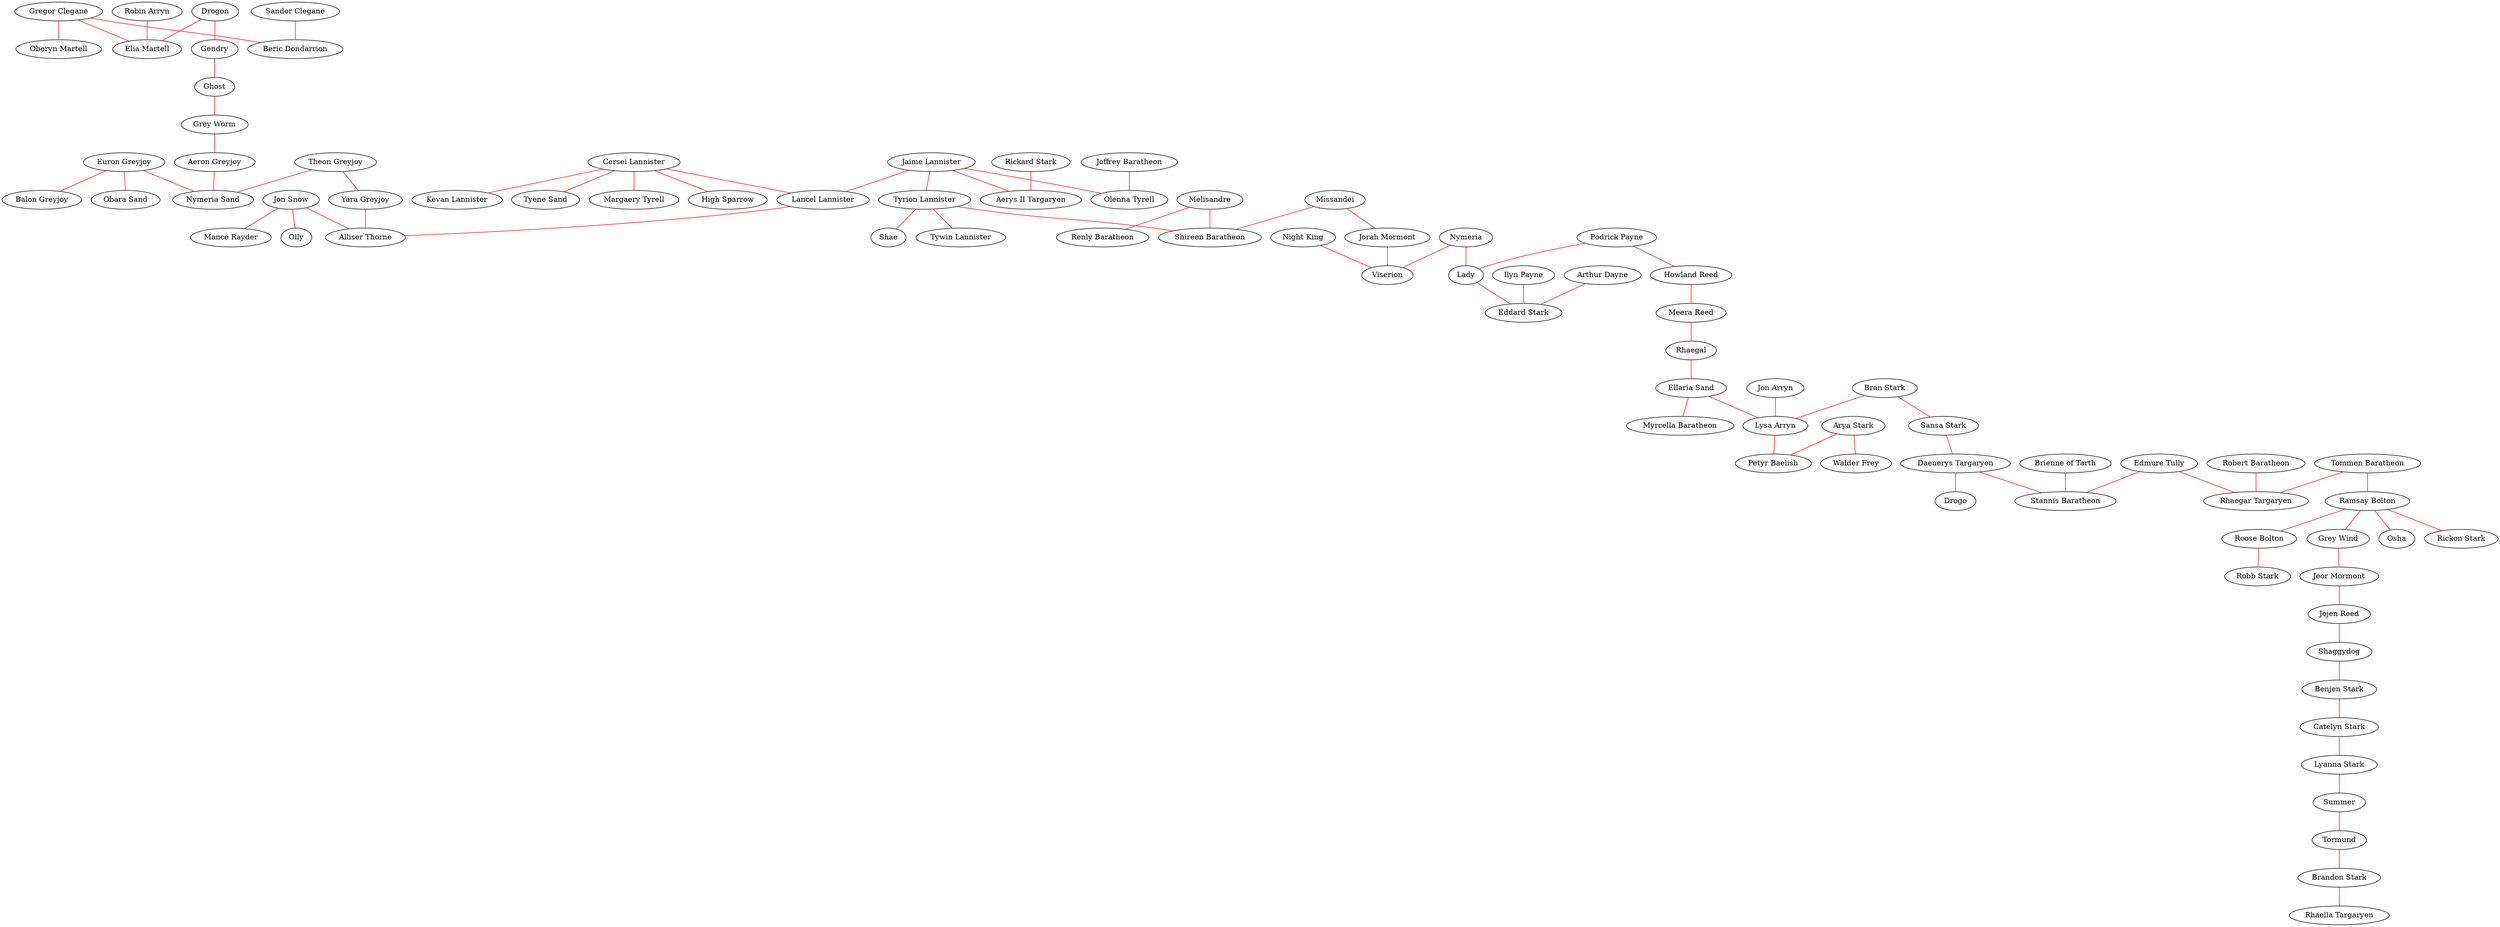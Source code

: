 strict graph "" {
	node [label="\N"];
	0	 [label="Robin Arryn"];
	53	 [label="Elia Martell"];
	0 -- 53	 [color=red];
	1	 [label="Gregor Clegane"];
	1 -- 53	 [color=red,
		edgetype=type1];
	54	 [label="Oberyn Martell"];
	1 -- 54	 [color=red,
		edgetype=type1];
	74	 [label="Beric Dondarrion"];
	1 -- 74	 [color=red,
		edgetype=type1];
	2	 [label="Sandor Clegane"];
	2 -- 74	 [color=red,
		edgetype=type1];
	3	 [label=Drogon];
	4	 [label=Gendry];
	3 -- 4	 [color=red];
	3 -- 53	 [color=red];
	5	 [label=Ghost];
	4 -- 5	 [color=red];
	6	 [label="Grey Worm"];
	5 -- 6	 [color=red];
	7	 [label="Aeron Greyjoy"];
	6 -- 7	 [color=red];
	60	 [label="Nymeria Sand"];
	7 -- 60	 [color=red];
	8	 [label="Euron Greyjoy"];
	46	 [label="Balon Greyjoy"];
	8 -- 46	 [color=red,
		edgetype=type1];
	8 -- 60	 [color=red,
		edgetype=type1];
	61	 [label="Obara Sand"];
	8 -- 61	 [color=red,
		edgetype=type1];
	9	 [label="Theon Greyjoy"];
	10	 [label="Yara Greyjoy"];
	9 -- 10	 [color=red];
	9 -- 60	 [color=red];
	73	 [label="Alliser Thorne"];
	10 -- 73	 [color=red];
	11	 [label="Jon Snow"];
	56	 [label=Olly];
	11 -- 56	 [color=red,
		edgetype=type1];
	58	 [label="Mance Rayder"];
	11 -- 58	 [color=red,
		edgetype=type1];
	11 -- 73	 [color=red,
		edgetype=type1];
	12	 [label="Cersei Lannister"];
	48	 [label="High Sparrow"];
	12 -- 48	 [color=red,
		edgetype=type1];
	50	 [label="Kevan Lannister"];
	12 -- 50	 [color=red,
		edgetype=type1];
	51	 [label="Lancel Lannister"];
	12 -- 51	 [color=red,
		edgetype=type1];
	62	 [label="Tyene Sand"];
	12 -- 62	 [color=red,
		edgetype=type1];
	81	 [label="Margaery Tyrell"];
	12 -- 81	 [color=red,
		edgetype=type1];
	13	 [label="Jaime Lannister"];
	14	 [label="Tyrion Lannister"];
	13 -- 14	 [color=red];
	13 -- 51	 [color=red];
	77	 [label="Aerys II Targaryen"];
	13 -- 77	 [color=red,
		edgetype=type1];
	83	 [label="Olenna Tyrell"];
	13 -- 83	 [color=red,
		edgetype=type1];
	38	 [label="Shireen Baratheon"];
	14 -- 38	 [color=red];
	52	 [label="Tywin Lannister"];
	14 -- 52	 [color=red,
		edgetype=type1];
	63	 [label=Shae];
	14 -- 63	 [color=red,
		edgetype=type1];
	15	 [label=Melisandre];
	15 -- 38	 [color=red,
		edgetype=type1];
	79	 [label="Renly Baratheon"];
	15 -- 79	 [color=red,
		edgetype=type1];
	16	 [label=Missandei];
	17	 [label="Jorah Mormont"];
	16 -- 17	 [color=red];
	16 -- 38	 [color=red];
	78	 [label=Viserion];
	17 -- 78	 [color=red];
	18	 [label="Night King"];
	18 -- 78	 [color=red,
		edgetype=type1];
	19	 [label=Nymeria];
	49	 [label=Lady];
	19 -- 49	 [color=red];
	19 -- 78	 [color=red];
	20	 [label="Ilyn Payne"];
	67	 [label="Eddard Stark"];
	20 -- 67	 [color=red,
		edgetype=type1];
	21	 [label="Podrick Payne"];
	22	 [label="Howland Reed"];
	21 -- 22	 [color=red];
	21 -- 49	 [color=red];
	23	 [label="Meera Reed"];
	22 -- 23	 [color=red];
	24	 [label=Rhaegal];
	23 -- 24	 [color=red];
	25	 [label="Ellaria Sand"];
	24 -- 25	 [color=red];
	33	 [label="Lysa Arryn"];
	25 -- 33	 [color=red];
	36	 [label="Myrcella Baratheon"];
	25 -- 36	 [color=red,
		edgetype=type1];
	26	 [label="Arya Stark"];
	34	 [label="Petyr Baelish"];
	26 -- 34	 [color=red,
		edgetype=type1];
	45	 [label="Walder Frey"];
	26 -- 45	 [color=red,
		edgetype=type1];
	27	 [label="Bran Stark"];
	28	 [label="Sansa Stark"];
	27 -- 28	 [color=red];
	27 -- 33	 [color=red];
	29	 [label="Daenerys Targaryen"];
	28 -- 29	 [color=red];
	39	 [label="Stannis Baratheon"];
	29 -- 39	 [color=red];
	44	 [label=Drogo];
	29 -- 44	 [color=red,
		edgetype=type1];
	30	 [label="Brienne of Tarth"];
	30 -- 39	 [color=red,
		edgetype=type1];
	31	 [label="Edmure Tully"];
	31 -- 39	 [color=red];
	76	 [label="Rhaegar Targaryen"];
	31 -- 76	 [color=red];
	32	 [label="Jon Arryn"];
	32 -- 33	 [color=red,
		edgetype=type1];
	33 -- 34	 [color=red,
		edgetype=type1];
	35	 [label="Joffrey Baratheon"];
	35 -- 83	 [color=red,
		edgetype=type1];
	37	 [label="Robert Baratheon"];
	37 -- 76	 [color=red,
		edgetype=type1];
	40	 [label="Tommen Baratheon"];
	41	 [label="Ramsay Bolton"];
	40 -- 41	 [color=red];
	40 -- 76	 [color=red];
	42	 [label="Roose Bolton"];
	41 -- 42	 [color=red,
		edgetype=type1];
	47	 [label="Grey Wind"];
	41 -- 47	 [color=red];
	57	 [label=Osha];
	41 -- 57	 [color=red,
		edgetype=type1];
	70	 [label="Rickon Stark"];
	41 -- 70	 [color=red,
		edgetype=type1];
	71	 [label="Robb Stark"];
	42 -- 71	 [color=red,
		edgetype=type1];
	43	 [label="Arthur Dayne"];
	43 -- 67	 [color=red,
		edgetype=type1];
	55	 [label="Jeor Mormont"];
	47 -- 55	 [color=red];
	49 -- 67	 [color=red,
		edgetype=type1];
	51 -- 73	 [color=red];
	59	 [label="Jojen Reed"];
	55 -- 59	 [color=red];
	64	 [label=Shaggydog];
	59 -- 64	 [color=red];
	65	 [label="Benjen Stark"];
	64 -- 65	 [color=red];
	66	 [label="Catelyn Stark"];
	65 -- 66	 [color=red];
	68	 [label="Lyanna Stark"];
	66 -- 68	 [color=red];
	72	 [label=Summer];
	68 -- 72	 [color=red];
	69	 [label="Rickard Stark"];
	69 -- 77	 [color=red,
		edgetype=type1];
	75	 [label=Tormund];
	72 -- 75	 [color=red];
	80	 [label="Brandon Stark"];
	75 -- 80	 [color=red];
	82	 [label="Rhaella Targaryen"];
	80 -- 82	 [color=red];
}
